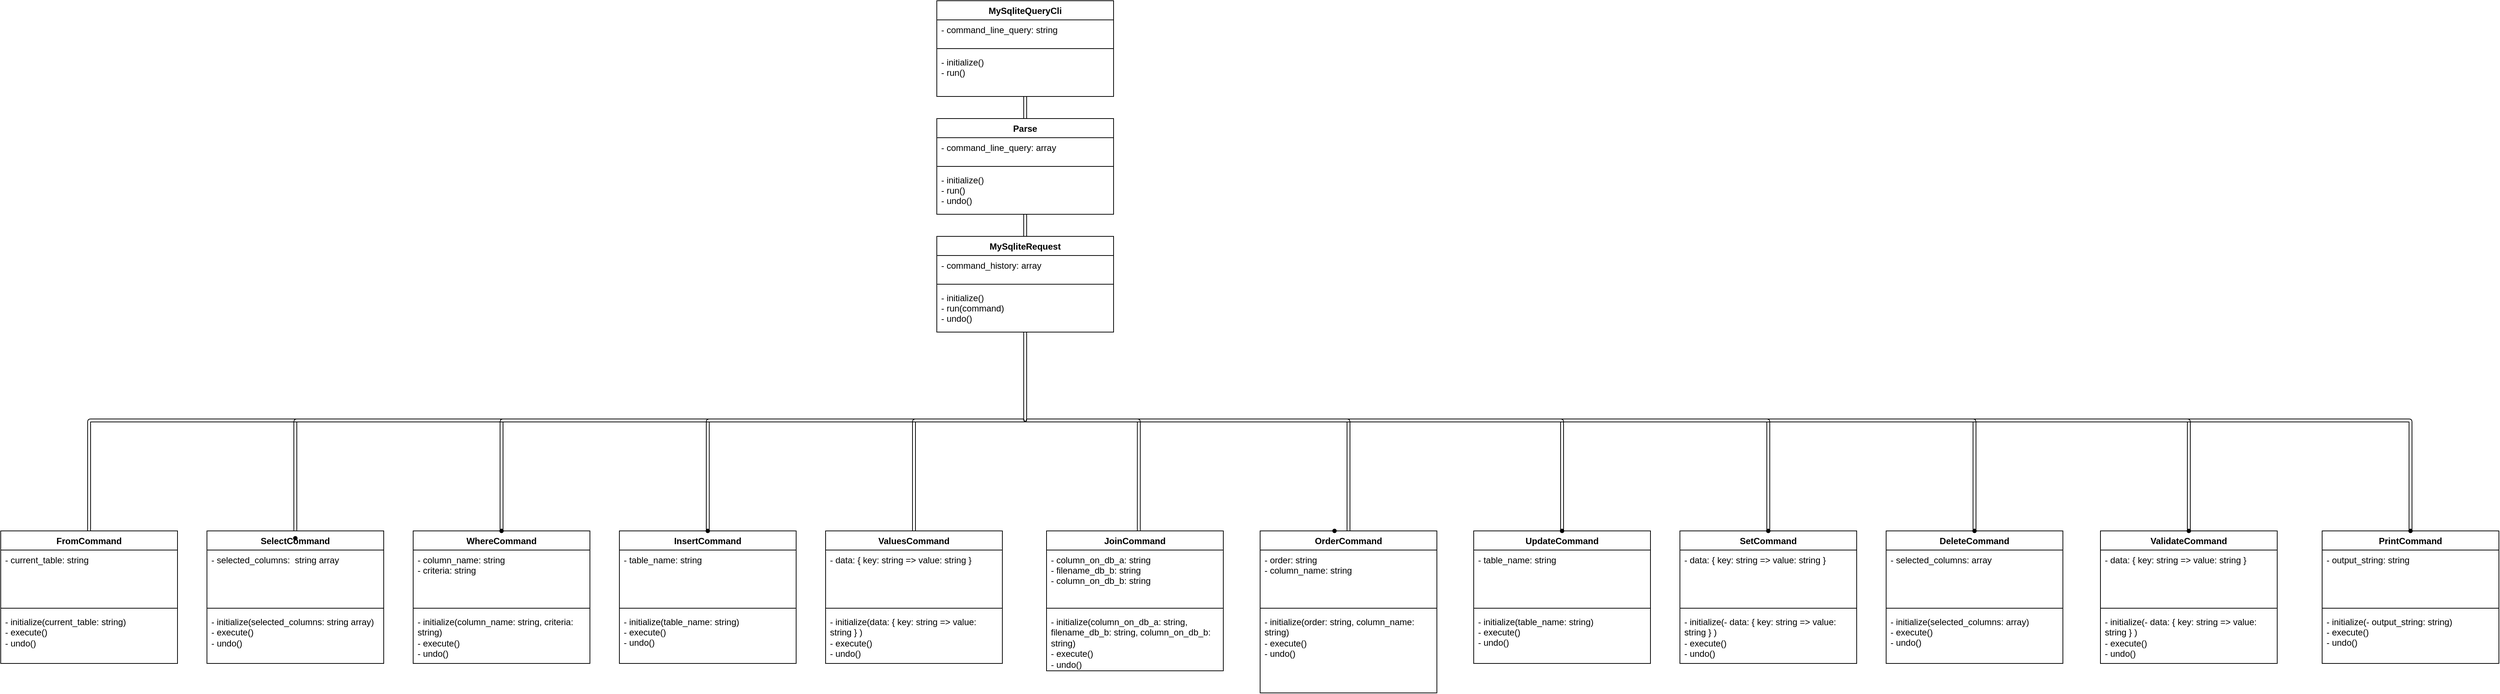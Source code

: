 <mxfile>
    <diagram id="E73KAtJa-JTTu3t9GZal" name="Page-1">
        <mxGraphModel dx="2291" dy="693" grid="1" gridSize="10" guides="1" tooltips="1" connect="1" arrows="1" fold="1" page="1" pageScale="1" pageWidth="850" pageHeight="1100" math="0" shadow="0">
            <root>
                <mxCell id="0"/>
                <mxCell id="1" parent="0"/>
                <mxCell id="129" value="" style="edgeStyle=orthogonalEdgeStyle;shape=link;html=1;entryX=0.5;entryY=0;entryDx=0;entryDy=0;" edge="1" parent="1" source="53" target="69">
                    <mxGeometry relative="1" as="geometry">
                        <mxPoint x="80" y="425" as="targetPoint"/>
                        <Array as="points">
                            <mxPoint x="360" y="610"/>
                            <mxPoint x="-911" y="610"/>
                        </Array>
                    </mxGeometry>
                </mxCell>
                <mxCell id="134" value="" style="edgeStyle=orthogonalEdgeStyle;shape=link;html=1;" edge="1" parent="1" source="53" target="133">
                    <mxGeometry relative="1" as="geometry">
                        <Array as="points">
                            <mxPoint x="360" y="610"/>
                            <mxPoint x="-631" y="610"/>
                        </Array>
                    </mxGeometry>
                </mxCell>
                <mxCell id="137" value="" style="edgeStyle=orthogonalEdgeStyle;shape=link;html=1;" edge="1" parent="1" source="53" target="136">
                    <mxGeometry relative="1" as="geometry">
                        <Array as="points">
                            <mxPoint x="360" y="610"/>
                            <mxPoint x="-351" y="610"/>
                        </Array>
                    </mxGeometry>
                </mxCell>
                <mxCell id="141" value="" style="edgeStyle=orthogonalEdgeStyle;shape=link;html=1;" edge="1" parent="1" source="53" target="140">
                    <mxGeometry relative="1" as="geometry">
                        <Array as="points">
                            <mxPoint x="360" y="610"/>
                            <mxPoint x="-71" y="610"/>
                        </Array>
                    </mxGeometry>
                </mxCell>
                <mxCell id="143" value="" style="edgeStyle=orthogonalEdgeStyle;shape=link;html=1;entryX=0.5;entryY=0;entryDx=0;entryDy=0;" edge="1" parent="1" source="53" target="102">
                    <mxGeometry relative="1" as="geometry">
                        <Array as="points">
                            <mxPoint x="360" y="610"/>
                            <mxPoint x="209" y="610"/>
                        </Array>
                    </mxGeometry>
                </mxCell>
                <mxCell id="145" value="" style="edgeStyle=orthogonalEdgeStyle;shape=link;html=1;entryX=0.522;entryY=0;entryDx=0;entryDy=0;entryPerimeter=0;" edge="1" parent="1" source="53" target="81">
                    <mxGeometry relative="1" as="geometry">
                        <Array as="points">
                            <mxPoint x="360" y="610"/>
                            <mxPoint x="514" y="610"/>
                        </Array>
                    </mxGeometry>
                </mxCell>
                <mxCell id="149" value="" style="edgeStyle=orthogonalEdgeStyle;shape=link;html=1;entryX=0.5;entryY=0;entryDx=0;entryDy=0;" edge="1" parent="1" source="53" target="85">
                    <mxGeometry relative="1" as="geometry">
                        <Array as="points">
                            <mxPoint x="360" y="610"/>
                            <mxPoint x="799" y="610"/>
                        </Array>
                    </mxGeometry>
                </mxCell>
                <mxCell id="151" value="" style="edgeStyle=orthogonalEdgeStyle;shape=link;html=1;" edge="1" parent="1" source="53" target="150">
                    <mxGeometry relative="1" as="geometry">
                        <Array as="points">
                            <mxPoint x="360" y="610"/>
                            <mxPoint x="1089" y="610"/>
                        </Array>
                    </mxGeometry>
                </mxCell>
                <mxCell id="153" value="" style="edgeStyle=orthogonalEdgeStyle;shape=link;html=1;" edge="1" parent="1" source="53" target="152">
                    <mxGeometry relative="1" as="geometry">
                        <Array as="points">
                            <mxPoint x="360" y="610"/>
                            <mxPoint x="1369" y="610"/>
                        </Array>
                    </mxGeometry>
                </mxCell>
                <mxCell id="155" value="" style="edgeStyle=orthogonalEdgeStyle;shape=link;html=1;" edge="1" parent="1" source="53" target="154">
                    <mxGeometry relative="1" as="geometry">
                        <Array as="points">
                            <mxPoint x="360" y="610"/>
                            <mxPoint x="1649" y="610"/>
                        </Array>
                    </mxGeometry>
                </mxCell>
                <mxCell id="157" value="" style="edgeStyle=orthogonalEdgeStyle;shape=link;html=1;" edge="1" parent="1" source="53" target="156">
                    <mxGeometry relative="1" as="geometry">
                        <Array as="points">
                            <mxPoint x="360" y="610"/>
                            <mxPoint x="1940" y="610"/>
                        </Array>
                    </mxGeometry>
                </mxCell>
                <mxCell id="159" value="" style="edgeStyle=orthogonalEdgeStyle;shape=link;html=1;" edge="1" parent="1" source="53" target="158">
                    <mxGeometry relative="1" as="geometry">
                        <Array as="points">
                            <mxPoint x="360" y="610"/>
                            <mxPoint x="2241" y="610"/>
                        </Array>
                    </mxGeometry>
                </mxCell>
                <mxCell id="53" value="MySqliteRequest" style="swimlane;fontStyle=1;align=center;verticalAlign=top;childLayout=stackLayout;horizontal=1;startSize=26;horizontalStack=0;resizeParent=1;resizeParentMax=0;resizeLast=0;collapsible=1;marginBottom=0;" vertex="1" parent="1">
                    <mxGeometry x="240" y="360" width="240" height="130" as="geometry"/>
                </mxCell>
                <mxCell id="54" value="- command_history: array" style="text;strokeColor=none;fillColor=none;align=left;verticalAlign=top;spacingLeft=4;spacingRight=4;overflow=hidden;rotatable=0;points=[[0,0.5],[1,0.5]];portConstraint=eastwest;" vertex="1" parent="53">
                    <mxGeometry y="26" width="240" height="34" as="geometry"/>
                </mxCell>
                <mxCell id="55" value="" style="line;strokeWidth=1;fillColor=none;align=left;verticalAlign=middle;spacingTop=-1;spacingLeft=3;spacingRight=3;rotatable=0;labelPosition=right;points=[];portConstraint=eastwest;" vertex="1" parent="53">
                    <mxGeometry y="60" width="240" height="10" as="geometry"/>
                </mxCell>
                <mxCell id="56" value="- initialize()&#10;- run(command)&#10;- undo()" style="text;strokeColor=none;fillColor=none;align=left;verticalAlign=top;spacingLeft=4;spacingRight=4;overflow=hidden;rotatable=0;points=[[0,0.5],[1,0.5]];portConstraint=eastwest;" vertex="1" parent="53">
                    <mxGeometry y="70" width="240" height="60" as="geometry"/>
                </mxCell>
                <mxCell id="126" value="" style="edgeStyle=none;html=1;shape=link;entryX=0.5;entryY=0;entryDx=0;entryDy=0;" edge="1" parent="1" source="57" target="90">
                    <mxGeometry relative="1" as="geometry"/>
                </mxCell>
                <mxCell id="57" value="MySqliteQueryCli" style="swimlane;fontStyle=1;align=center;verticalAlign=top;childLayout=stackLayout;horizontal=1;startSize=26;horizontalStack=0;resizeParent=1;resizeParentMax=0;resizeLast=0;collapsible=1;marginBottom=0;" vertex="1" parent="1">
                    <mxGeometry x="240" y="40" width="240" height="130" as="geometry"/>
                </mxCell>
                <mxCell id="58" value="- command_line_query: string" style="text;strokeColor=none;fillColor=none;align=left;verticalAlign=top;spacingLeft=4;spacingRight=4;overflow=hidden;rotatable=0;points=[[0,0.5],[1,0.5]];portConstraint=eastwest;" vertex="1" parent="57">
                    <mxGeometry y="26" width="240" height="34" as="geometry"/>
                </mxCell>
                <mxCell id="59" value="" style="line;strokeWidth=1;fillColor=none;align=left;verticalAlign=middle;spacingTop=-1;spacingLeft=3;spacingRight=3;rotatable=0;labelPosition=right;points=[];portConstraint=eastwest;" vertex="1" parent="57">
                    <mxGeometry y="60" width="240" height="10" as="geometry"/>
                </mxCell>
                <mxCell id="60" value="- initialize()&#10;- run()" style="text;strokeColor=none;fillColor=none;align=left;verticalAlign=top;spacingLeft=4;spacingRight=4;overflow=hidden;rotatable=0;points=[[0,0.5],[1,0.5]];portConstraint=eastwest;" vertex="1" parent="57">
                    <mxGeometry y="70" width="240" height="60" as="geometry"/>
                </mxCell>
                <mxCell id="69" value="FromCommand" style="swimlane;fontStyle=1;align=center;verticalAlign=top;childLayout=stackLayout;horizontal=1;startSize=26;horizontalStack=0;resizeParent=1;resizeParentMax=0;resizeLast=0;collapsible=1;marginBottom=0;" vertex="1" parent="1">
                    <mxGeometry x="-1031" y="760" width="240" height="180" as="geometry"/>
                </mxCell>
                <mxCell id="70" value="- current_table: string" style="text;strokeColor=none;fillColor=none;align=left;verticalAlign=top;spacingLeft=4;spacingRight=4;overflow=hidden;rotatable=0;points=[[0,0.5],[1,0.5]];portConstraint=eastwest;" vertex="1" parent="69">
                    <mxGeometry y="26" width="240" height="74" as="geometry"/>
                </mxCell>
                <mxCell id="71" value="" style="line;strokeWidth=1;fillColor=none;align=left;verticalAlign=middle;spacingTop=-1;spacingLeft=3;spacingRight=3;rotatable=0;labelPosition=right;points=[];portConstraint=eastwest;" vertex="1" parent="69">
                    <mxGeometry y="100" width="240" height="10" as="geometry"/>
                </mxCell>
                <mxCell id="72" value="- initialize(current_table: string)&#10;- execute()&#10;- undo()" style="text;strokeColor=none;fillColor=none;align=left;verticalAlign=top;spacingLeft=4;spacingRight=4;overflow=hidden;rotatable=0;points=[[0,0.5],[1,0.5]];portConstraint=eastwest;whiteSpace=wrap;" vertex="1" parent="69">
                    <mxGeometry y="110" width="240" height="70" as="geometry"/>
                </mxCell>
                <mxCell id="73" value="SelectCommand" style="swimlane;fontStyle=1;align=center;verticalAlign=top;childLayout=stackLayout;horizontal=1;startSize=26;horizontalStack=0;resizeParent=1;resizeParentMax=0;resizeLast=0;collapsible=1;marginBottom=0;" vertex="1" parent="1">
                    <mxGeometry x="-751" y="760" width="240" height="180" as="geometry"/>
                </mxCell>
                <mxCell id="74" value="- selected_columns:  string array" style="text;strokeColor=none;fillColor=none;align=left;verticalAlign=top;spacingLeft=4;spacingRight=4;overflow=hidden;rotatable=0;points=[[0,0.5],[1,0.5]];portConstraint=eastwest;" vertex="1" parent="73">
                    <mxGeometry y="26" width="240" height="74" as="geometry"/>
                </mxCell>
                <mxCell id="75" value="" style="line;strokeWidth=1;fillColor=none;align=left;verticalAlign=middle;spacingTop=-1;spacingLeft=3;spacingRight=3;rotatable=0;labelPosition=right;points=[];portConstraint=eastwest;" vertex="1" parent="73">
                    <mxGeometry y="100" width="240" height="10" as="geometry"/>
                </mxCell>
                <mxCell id="76" value="- initialize(selected_columns: string array)&#10;- execute()&#10;- undo()" style="text;strokeColor=none;fillColor=none;align=left;verticalAlign=top;spacingLeft=4;spacingRight=4;overflow=hidden;rotatable=0;points=[[0,0.5],[1,0.5]];portConstraint=eastwest;whiteSpace=wrap;" vertex="1" parent="73">
                    <mxGeometry y="110" width="240" height="70" as="geometry"/>
                </mxCell>
                <mxCell id="77" value="WhereCommand" style="swimlane;fontStyle=1;align=center;verticalAlign=top;childLayout=stackLayout;horizontal=1;startSize=26;horizontalStack=0;resizeParent=1;resizeParentMax=0;resizeLast=0;collapsible=1;marginBottom=0;" vertex="1" parent="1">
                    <mxGeometry x="-471" y="760" width="240" height="180" as="geometry"/>
                </mxCell>
                <mxCell id="78" value="- column_name: string&#10;- criteria: string" style="text;strokeColor=none;fillColor=none;align=left;verticalAlign=top;spacingLeft=4;spacingRight=4;overflow=hidden;rotatable=0;points=[[0,0.5],[1,0.5]];portConstraint=eastwest;" vertex="1" parent="77">
                    <mxGeometry y="26" width="240" height="74" as="geometry"/>
                </mxCell>
                <mxCell id="79" value="" style="line;strokeWidth=1;fillColor=none;align=left;verticalAlign=middle;spacingTop=-1;spacingLeft=3;spacingRight=3;rotatable=0;labelPosition=right;points=[];portConstraint=eastwest;" vertex="1" parent="77">
                    <mxGeometry y="100" width="240" height="10" as="geometry"/>
                </mxCell>
                <mxCell id="80" value="- initialize(column_name: string, criteria: string)&#10;- execute()&#10;- undo()" style="text;strokeColor=none;fillColor=none;align=left;verticalAlign=top;spacingLeft=4;spacingRight=4;overflow=hidden;rotatable=0;points=[[0,0.5],[1,0.5]];portConstraint=eastwest;whiteSpace=wrap;" vertex="1" parent="77">
                    <mxGeometry y="110" width="240" height="70" as="geometry"/>
                </mxCell>
                <mxCell id="81" value="JoinCommand" style="swimlane;fontStyle=1;align=center;verticalAlign=top;childLayout=stackLayout;horizontal=1;startSize=26;horizontalStack=0;resizeParent=1;resizeParentMax=0;resizeLast=0;collapsible=1;marginBottom=0;" vertex="1" parent="1">
                    <mxGeometry x="389" y="760" width="240" height="190" as="geometry"/>
                </mxCell>
                <mxCell id="82" value="- column_on_db_a: string&#10;- filename_db_b: string&#10;- column_on_db_b: string" style="text;strokeColor=none;fillColor=none;align=left;verticalAlign=top;spacingLeft=4;spacingRight=4;overflow=hidden;rotatable=0;points=[[0,0.5],[1,0.5]];portConstraint=eastwest;" vertex="1" parent="81">
                    <mxGeometry y="26" width="240" height="74" as="geometry"/>
                </mxCell>
                <mxCell id="83" value="" style="line;strokeWidth=1;fillColor=none;align=left;verticalAlign=middle;spacingTop=-1;spacingLeft=3;spacingRight=3;rotatable=0;labelPosition=right;points=[];portConstraint=eastwest;" vertex="1" parent="81">
                    <mxGeometry y="100" width="240" height="10" as="geometry"/>
                </mxCell>
                <mxCell id="84" value="- initialize(column_on_db_a: string, filename_db_b: string, column_on_db_b: string)&#10;- execute()&#10;- undo()" style="text;strokeColor=none;fillColor=none;align=left;verticalAlign=top;spacingLeft=4;spacingRight=4;overflow=hidden;rotatable=0;points=[[0,0.5],[1,0.5]];portConstraint=eastwest;whiteSpace=wrap;" vertex="1" parent="81">
                    <mxGeometry y="110" width="240" height="80" as="geometry"/>
                </mxCell>
                <mxCell id="85" value="OrderCommand" style="swimlane;fontStyle=1;align=center;verticalAlign=top;childLayout=stackLayout;horizontal=1;startSize=26;horizontalStack=0;resizeParent=1;resizeParentMax=0;resizeLast=0;collapsible=1;marginBottom=0;" vertex="1" parent="1">
                    <mxGeometry x="679" y="760" width="240" height="220" as="geometry"/>
                </mxCell>
                <mxCell id="86" value="- order: string&#10;- column_name: string" style="text;strokeColor=none;fillColor=none;align=left;verticalAlign=top;spacingLeft=4;spacingRight=4;overflow=hidden;rotatable=0;points=[[0,0.5],[1,0.5]];portConstraint=eastwest;" vertex="1" parent="85">
                    <mxGeometry y="26" width="240" height="74" as="geometry"/>
                </mxCell>
                <mxCell id="87" value="" style="line;strokeWidth=1;fillColor=none;align=left;verticalAlign=middle;spacingTop=-1;spacingLeft=3;spacingRight=3;rotatable=0;labelPosition=right;points=[];portConstraint=eastwest;" vertex="1" parent="85">
                    <mxGeometry y="100" width="240" height="10" as="geometry"/>
                </mxCell>
                <mxCell id="88" value="- initialize(order: string, column_name: string)&#10;- execute()&#10;- undo()" style="text;strokeColor=none;fillColor=none;align=left;verticalAlign=top;spacingLeft=4;spacingRight=4;overflow=hidden;rotatable=0;points=[[0,0.5],[1,0.5]];portConstraint=eastwest;whiteSpace=wrap;" vertex="1" parent="85">
                    <mxGeometry y="110" width="240" height="70" as="geometry"/>
                </mxCell>
                <mxCell id="127" value="" style="edgeStyle=none;shape=link;html=1;" edge="1" parent="1" source="90">
                    <mxGeometry relative="1" as="geometry">
                        <mxPoint x="360" y="360" as="targetPoint"/>
                    </mxGeometry>
                </mxCell>
                <mxCell id="90" value="Parse" style="swimlane;fontStyle=1;align=center;verticalAlign=top;childLayout=stackLayout;horizontal=1;startSize=26;horizontalStack=0;resizeParent=1;resizeParentMax=0;resizeLast=0;collapsible=1;marginBottom=0;" vertex="1" parent="1">
                    <mxGeometry x="240" y="200" width="240" height="130" as="geometry"/>
                </mxCell>
                <mxCell id="91" value="- command_line_query: array" style="text;strokeColor=none;fillColor=none;align=left;verticalAlign=top;spacingLeft=4;spacingRight=4;overflow=hidden;rotatable=0;points=[[0,0.5],[1,0.5]];portConstraint=eastwest;" vertex="1" parent="90">
                    <mxGeometry y="26" width="240" height="34" as="geometry"/>
                </mxCell>
                <mxCell id="92" value="" style="line;strokeWidth=1;fillColor=none;align=left;verticalAlign=middle;spacingTop=-1;spacingLeft=3;spacingRight=3;rotatable=0;labelPosition=right;points=[];portConstraint=eastwest;" vertex="1" parent="90">
                    <mxGeometry y="60" width="240" height="10" as="geometry"/>
                </mxCell>
                <mxCell id="93" value="- initialize()&#10;- run()&#10;- undo()" style="text;strokeColor=none;fillColor=none;align=left;verticalAlign=top;spacingLeft=4;spacingRight=4;overflow=hidden;rotatable=0;points=[[0,0.5],[1,0.5]];portConstraint=eastwest;" vertex="1" parent="90">
                    <mxGeometry y="70" width="240" height="60" as="geometry"/>
                </mxCell>
                <mxCell id="98" value="InsertCommand" style="swimlane;fontStyle=1;align=center;verticalAlign=top;childLayout=stackLayout;horizontal=1;startSize=26;horizontalStack=0;resizeParent=1;resizeParentMax=0;resizeLast=0;collapsible=1;marginBottom=0;" vertex="1" parent="1">
                    <mxGeometry x="-191" y="760" width="240" height="180" as="geometry"/>
                </mxCell>
                <mxCell id="99" value="- table_name: string" style="text;strokeColor=none;fillColor=none;align=left;verticalAlign=top;spacingLeft=4;spacingRight=4;overflow=hidden;rotatable=0;points=[[0,0.5],[1,0.5]];portConstraint=eastwest;" vertex="1" parent="98">
                    <mxGeometry y="26" width="240" height="74" as="geometry"/>
                </mxCell>
                <mxCell id="100" value="" style="line;strokeWidth=1;fillColor=none;align=left;verticalAlign=middle;spacingTop=-1;spacingLeft=3;spacingRight=3;rotatable=0;labelPosition=right;points=[];portConstraint=eastwest;" vertex="1" parent="98">
                    <mxGeometry y="100" width="240" height="10" as="geometry"/>
                </mxCell>
                <mxCell id="101" value="- initialize(table_name: string)&#10;- execute()&#10;- undo()" style="text;strokeColor=none;fillColor=none;align=left;verticalAlign=top;spacingLeft=4;spacingRight=4;overflow=hidden;rotatable=0;points=[[0,0.5],[1,0.5]];portConstraint=eastwest;" vertex="1" parent="98">
                    <mxGeometry y="110" width="240" height="70" as="geometry"/>
                </mxCell>
                <mxCell id="102" value="ValuesCommand" style="swimlane;fontStyle=1;align=center;verticalAlign=top;childLayout=stackLayout;horizontal=1;startSize=26;horizontalStack=0;resizeParent=1;resizeParentMax=0;resizeLast=0;collapsible=1;marginBottom=0;" vertex="1" parent="1">
                    <mxGeometry x="89" y="760" width="240" height="180" as="geometry"/>
                </mxCell>
                <mxCell id="103" value="- data: { key: string =&gt; value: string }" style="text;strokeColor=none;fillColor=none;align=left;verticalAlign=top;spacingLeft=4;spacingRight=4;overflow=hidden;rotatable=0;points=[[0,0.5],[1,0.5]];portConstraint=eastwest;" vertex="1" parent="102">
                    <mxGeometry y="26" width="240" height="74" as="geometry"/>
                </mxCell>
                <mxCell id="104" value="" style="line;strokeWidth=1;fillColor=none;align=left;verticalAlign=middle;spacingTop=-1;spacingLeft=3;spacingRight=3;rotatable=0;labelPosition=right;points=[];portConstraint=eastwest;" vertex="1" parent="102">
                    <mxGeometry y="100" width="240" height="10" as="geometry"/>
                </mxCell>
                <mxCell id="105" value="- initialize(data: { key: string =&gt; value: string } )&#10;- execute()&#10;- undo()" style="text;strokeColor=none;fillColor=none;align=left;verticalAlign=top;spacingLeft=4;spacingRight=4;overflow=hidden;rotatable=0;points=[[0,0.5],[1,0.5]];portConstraint=eastwest;whiteSpace=wrap;" vertex="1" parent="102">
                    <mxGeometry y="110" width="240" height="70" as="geometry"/>
                </mxCell>
                <mxCell id="106" value="UpdateCommand" style="swimlane;fontStyle=1;align=center;verticalAlign=top;childLayout=stackLayout;horizontal=1;startSize=26;horizontalStack=0;resizeParent=1;resizeParentMax=0;resizeLast=0;collapsible=1;marginBottom=0;" vertex="1" parent="1">
                    <mxGeometry x="969" y="760" width="240" height="180" as="geometry"/>
                </mxCell>
                <mxCell id="107" value="- table_name: string" style="text;strokeColor=none;fillColor=none;align=left;verticalAlign=top;spacingLeft=4;spacingRight=4;overflow=hidden;rotatable=0;points=[[0,0.5],[1,0.5]];portConstraint=eastwest;" vertex="1" parent="106">
                    <mxGeometry y="26" width="240" height="74" as="geometry"/>
                </mxCell>
                <mxCell id="108" value="" style="line;strokeWidth=1;fillColor=none;align=left;verticalAlign=middle;spacingTop=-1;spacingLeft=3;spacingRight=3;rotatable=0;labelPosition=right;points=[];portConstraint=eastwest;" vertex="1" parent="106">
                    <mxGeometry y="100" width="240" height="10" as="geometry"/>
                </mxCell>
                <mxCell id="109" value="- initialize(table_name: string)&#10;- execute()&#10;- undo()" style="text;strokeColor=none;fillColor=none;align=left;verticalAlign=top;spacingLeft=4;spacingRight=4;overflow=hidden;rotatable=0;points=[[0,0.5],[1,0.5]];portConstraint=eastwest;" vertex="1" parent="106">
                    <mxGeometry y="110" width="240" height="70" as="geometry"/>
                </mxCell>
                <mxCell id="110" value="SetCommand" style="swimlane;fontStyle=1;align=center;verticalAlign=top;childLayout=stackLayout;horizontal=1;startSize=26;horizontalStack=0;resizeParent=1;resizeParentMax=0;resizeLast=0;collapsible=1;marginBottom=0;" vertex="1" parent="1">
                    <mxGeometry x="1249" y="760" width="240" height="180" as="geometry"/>
                </mxCell>
                <mxCell id="111" value="- data: { key: string =&gt; value: string }" style="text;strokeColor=none;fillColor=none;align=left;verticalAlign=top;spacingLeft=4;spacingRight=4;overflow=hidden;rotatable=0;points=[[0,0.5],[1,0.5]];portConstraint=eastwest;" vertex="1" parent="110">
                    <mxGeometry y="26" width="240" height="74" as="geometry"/>
                </mxCell>
                <mxCell id="112" value="" style="line;strokeWidth=1;fillColor=none;align=left;verticalAlign=middle;spacingTop=-1;spacingLeft=3;spacingRight=3;rotatable=0;labelPosition=right;points=[];portConstraint=eastwest;" vertex="1" parent="110">
                    <mxGeometry y="100" width="240" height="10" as="geometry"/>
                </mxCell>
                <mxCell id="113" value="- initialize(- data: { key: string =&gt; value: string } )&#10;- execute()&#10;- undo()" style="text;strokeColor=none;fillColor=none;align=left;verticalAlign=top;spacingLeft=4;spacingRight=4;overflow=hidden;rotatable=0;points=[[0,0.5],[1,0.5]];portConstraint=eastwest;whiteSpace=wrap;" vertex="1" parent="110">
                    <mxGeometry y="110" width="240" height="70" as="geometry"/>
                </mxCell>
                <mxCell id="114" value="DeleteCommand" style="swimlane;fontStyle=1;align=center;verticalAlign=top;childLayout=stackLayout;horizontal=1;startSize=26;horizontalStack=0;resizeParent=1;resizeParentMax=0;resizeLast=0;collapsible=1;marginBottom=0;" vertex="1" parent="1">
                    <mxGeometry x="1529" y="760" width="240" height="180" as="geometry"/>
                </mxCell>
                <mxCell id="115" value="- selected_columns: array " style="text;strokeColor=none;fillColor=none;align=left;verticalAlign=top;spacingLeft=4;spacingRight=4;overflow=hidden;rotatable=0;points=[[0,0.5],[1,0.5]];portConstraint=eastwest;" vertex="1" parent="114">
                    <mxGeometry y="26" width="240" height="74" as="geometry"/>
                </mxCell>
                <mxCell id="116" value="" style="line;strokeWidth=1;fillColor=none;align=left;verticalAlign=middle;spacingTop=-1;spacingLeft=3;spacingRight=3;rotatable=0;labelPosition=right;points=[];portConstraint=eastwest;" vertex="1" parent="114">
                    <mxGeometry y="100" width="240" height="10" as="geometry"/>
                </mxCell>
                <mxCell id="117" value="- initialize(selected_columns: array)&#10;- execute()&#10;- undo()" style="text;strokeColor=none;fillColor=none;align=left;verticalAlign=top;spacingLeft=4;spacingRight=4;overflow=hidden;rotatable=0;points=[[0,0.5],[1,0.5]];portConstraint=eastwest;" vertex="1" parent="114">
                    <mxGeometry y="110" width="240" height="70" as="geometry"/>
                </mxCell>
                <mxCell id="118" value="ValidateCommand" style="swimlane;fontStyle=1;align=center;verticalAlign=top;childLayout=stackLayout;horizontal=1;startSize=26;horizontalStack=0;resizeParent=1;resizeParentMax=0;resizeLast=0;collapsible=1;marginBottom=0;" vertex="1" parent="1">
                    <mxGeometry x="1820" y="760" width="240" height="180" as="geometry"/>
                </mxCell>
                <mxCell id="119" value="- data: { key: string =&gt; value: string }" style="text;strokeColor=none;fillColor=none;align=left;verticalAlign=top;spacingLeft=4;spacingRight=4;overflow=hidden;rotatable=0;points=[[0,0.5],[1,0.5]];portConstraint=eastwest;" vertex="1" parent="118">
                    <mxGeometry y="26" width="240" height="74" as="geometry"/>
                </mxCell>
                <mxCell id="120" value="" style="line;strokeWidth=1;fillColor=none;align=left;verticalAlign=middle;spacingTop=-1;spacingLeft=3;spacingRight=3;rotatable=0;labelPosition=right;points=[];portConstraint=eastwest;" vertex="1" parent="118">
                    <mxGeometry y="100" width="240" height="10" as="geometry"/>
                </mxCell>
                <mxCell id="121" value="- initialize(- data: { key: string =&gt; value: string } )&#10;- execute()&#10;- undo()" style="text;strokeColor=none;fillColor=none;align=left;verticalAlign=top;spacingLeft=4;spacingRight=4;overflow=hidden;rotatable=0;points=[[0,0.5],[1,0.5]];portConstraint=eastwest;whiteSpace=wrap;" vertex="1" parent="118">
                    <mxGeometry y="110" width="240" height="70" as="geometry"/>
                </mxCell>
                <mxCell id="122" value="PrintCommand" style="swimlane;fontStyle=1;align=center;verticalAlign=top;childLayout=stackLayout;horizontal=1;startSize=26;horizontalStack=0;resizeParent=1;resizeParentMax=0;resizeLast=0;collapsible=1;marginBottom=0;" vertex="1" parent="1">
                    <mxGeometry x="2121" y="760" width="240" height="180" as="geometry"/>
                </mxCell>
                <mxCell id="123" value="- output_string: string" style="text;strokeColor=none;fillColor=none;align=left;verticalAlign=top;spacingLeft=4;spacingRight=4;overflow=hidden;rotatable=0;points=[[0,0.5],[1,0.5]];portConstraint=eastwest;" vertex="1" parent="122">
                    <mxGeometry y="26" width="240" height="74" as="geometry"/>
                </mxCell>
                <mxCell id="124" value="" style="line;strokeWidth=1;fillColor=none;align=left;verticalAlign=middle;spacingTop=-1;spacingLeft=3;spacingRight=3;rotatable=0;labelPosition=right;points=[];portConstraint=eastwest;" vertex="1" parent="122">
                    <mxGeometry y="100" width="240" height="10" as="geometry"/>
                </mxCell>
                <mxCell id="125" value="- initialize(- output_string: string)&#10;- execute()&#10;- undo()" style="text;strokeColor=none;fillColor=none;align=left;verticalAlign=top;spacingLeft=4;spacingRight=4;overflow=hidden;rotatable=0;points=[[0,0.5],[1,0.5]];portConstraint=eastwest;" vertex="1" parent="122">
                    <mxGeometry y="110" width="240" height="70" as="geometry"/>
                </mxCell>
                <mxCell id="133" value="" style="shape=waypoint;sketch=0;size=6;pointerEvents=1;points=[];fillColor=default;resizable=0;rotatable=0;perimeter=centerPerimeter;snapToPoint=1;verticalAlign=top;fontStyle=1;startSize=26;" vertex="1" parent="1">
                    <mxGeometry x="-651" y="750" width="40" height="40" as="geometry"/>
                </mxCell>
                <mxCell id="136" value="" style="shape=waypoint;sketch=0;size=6;pointerEvents=1;points=[];fillColor=default;resizable=0;rotatable=0;perimeter=centerPerimeter;snapToPoint=1;verticalAlign=top;fontStyle=1;startSize=26;" vertex="1" parent="1">
                    <mxGeometry x="-371" y="740" width="40" height="40" as="geometry"/>
                </mxCell>
                <mxCell id="140" value="" style="shape=waypoint;sketch=0;size=6;pointerEvents=1;points=[];fillColor=default;resizable=0;rotatable=0;perimeter=centerPerimeter;snapToPoint=1;verticalAlign=top;fontStyle=1;startSize=26;" vertex="1" parent="1">
                    <mxGeometry x="-91" y="740" width="40" height="40" as="geometry"/>
                </mxCell>
                <mxCell id="148" value="" style="shape=waypoint;sketch=0;size=6;pointerEvents=1;points=[];fillColor=default;resizable=0;rotatable=0;perimeter=centerPerimeter;snapToPoint=1;verticalAlign=top;fontStyle=1;startSize=26;" vertex="1" parent="1">
                    <mxGeometry x="760" y="740" width="40" height="40" as="geometry"/>
                </mxCell>
                <mxCell id="150" value="" style="shape=waypoint;sketch=0;size=6;pointerEvents=1;points=[];fillColor=default;resizable=0;rotatable=0;perimeter=centerPerimeter;snapToPoint=1;verticalAlign=top;fontStyle=1;startSize=26;" vertex="1" parent="1">
                    <mxGeometry x="1069" y="740" width="40" height="40" as="geometry"/>
                </mxCell>
                <mxCell id="152" value="" style="shape=waypoint;sketch=0;size=6;pointerEvents=1;points=[];fillColor=default;resizable=0;rotatable=0;perimeter=centerPerimeter;snapToPoint=1;verticalAlign=top;fontStyle=1;startSize=26;" vertex="1" parent="1">
                    <mxGeometry x="1349" y="740" width="40" height="40" as="geometry"/>
                </mxCell>
                <mxCell id="154" value="" style="shape=waypoint;sketch=0;size=6;pointerEvents=1;points=[];fillColor=default;resizable=0;rotatable=0;perimeter=centerPerimeter;snapToPoint=1;verticalAlign=top;fontStyle=1;startSize=26;" vertex="1" parent="1">
                    <mxGeometry x="1629" y="740" width="40" height="40" as="geometry"/>
                </mxCell>
                <mxCell id="156" value="" style="shape=waypoint;sketch=0;size=6;pointerEvents=1;points=[];fillColor=default;resizable=0;rotatable=0;perimeter=centerPerimeter;snapToPoint=1;verticalAlign=top;fontStyle=1;startSize=26;" vertex="1" parent="1">
                    <mxGeometry x="1920" y="740" width="40" height="40" as="geometry"/>
                </mxCell>
                <mxCell id="158" value="" style="shape=waypoint;sketch=0;size=6;pointerEvents=1;points=[];fillColor=default;resizable=0;rotatable=0;perimeter=centerPerimeter;snapToPoint=1;verticalAlign=top;fontStyle=1;startSize=26;" vertex="1" parent="1">
                    <mxGeometry x="2221" y="740" width="40" height="40" as="geometry"/>
                </mxCell>
            </root>
        </mxGraphModel>
    </diagram>
</mxfile>
